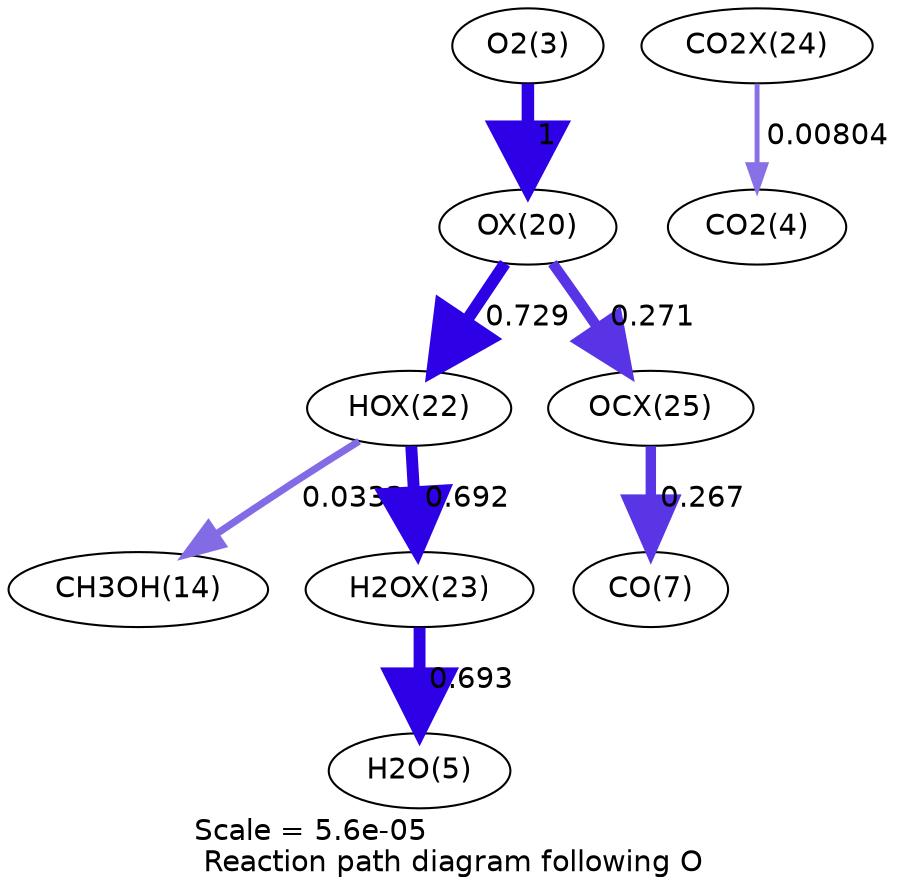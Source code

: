 digraph reaction_paths {
center=1;
s5 -> s26[fontname="Helvetica", penwidth=6, arrowsize=3, color="0.7, 1.5, 0.9"
, label=" 1"];
s26 -> s28[fontname="Helvetica", penwidth=5.76, arrowsize=2.88, color="0.7, 1.23, 0.9"
, label=" 0.729"];
s26 -> s31[fontname="Helvetica", penwidth=5.01, arrowsize=2.51, color="0.7, 0.771, 0.9"
, label=" 0.271"];
s28 -> s16[fontname="Helvetica", penwidth=3.43, arrowsize=1.71, color="0.7, 0.533, 0.9"
, label=" 0.0332"];
s28 -> s29[fontname="Helvetica", penwidth=5.72, arrowsize=2.86, color="0.7, 1.19, 0.9"
, label=" 0.692"];
s29 -> s7[fontname="Helvetica", penwidth=5.72, arrowsize=2.86, color="0.7, 1.19, 0.9"
, label=" 0.693"];
s31 -> s9[fontname="Helvetica", penwidth=5, arrowsize=2.5, color="0.7, 0.767, 0.9"
, label=" 0.267"];
s30 -> s6[fontname="Helvetica", penwidth=2.36, arrowsize=1.18, color="0.7, 0.508, 0.9"
, label=" 0.00804"];
s5 [ fontname="Helvetica", label="O2(3)"];
s6 [ fontname="Helvetica", label="CO2(4)"];
s7 [ fontname="Helvetica", label="H2O(5)"];
s9 [ fontname="Helvetica", label="CO(7)"];
s16 [ fontname="Helvetica", label="CH3OH(14)"];
s26 [ fontname="Helvetica", label="OX(20)"];
s28 [ fontname="Helvetica", label="HOX(22)"];
s29 [ fontname="Helvetica", label="H2OX(23)"];
s30 [ fontname="Helvetica", label="CO2X(24)"];
s31 [ fontname="Helvetica", label="OCX(25)"];
 label = "Scale = 5.6e-05\l Reaction path diagram following O";
 fontname = "Helvetica";
}
